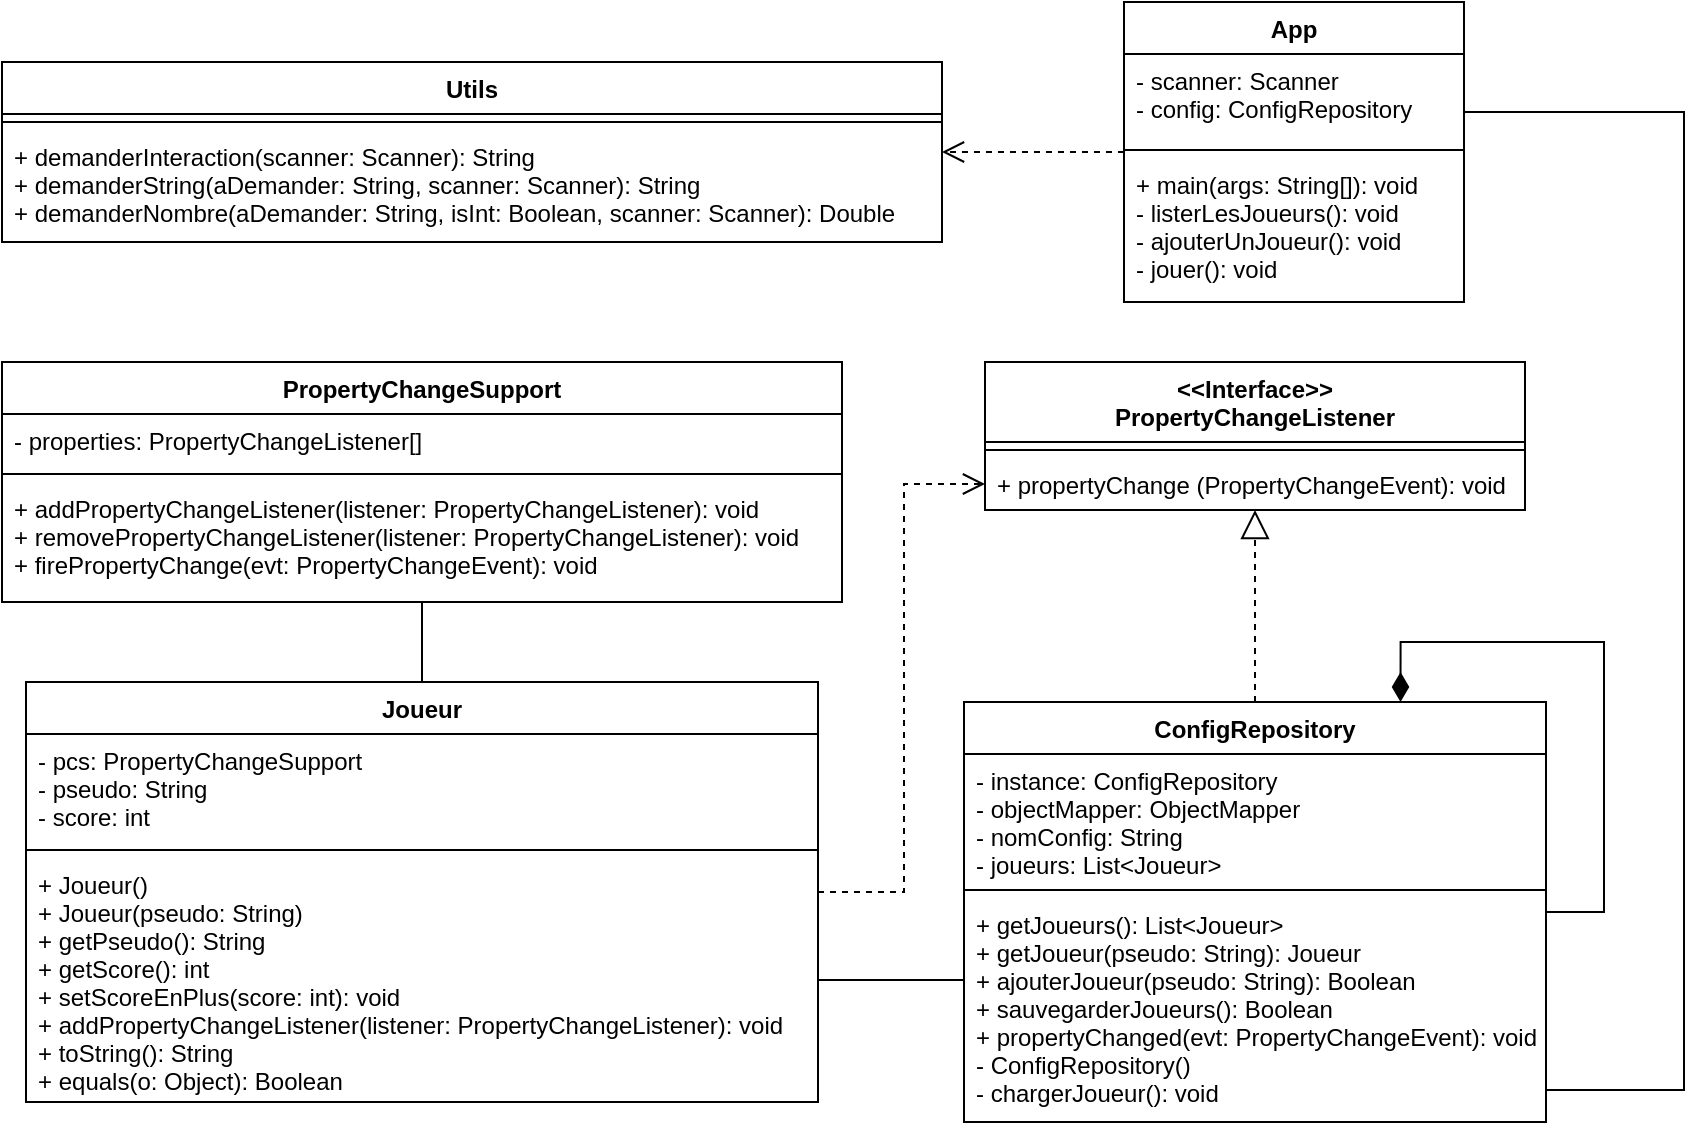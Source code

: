 <mxfile version="16.0.0" type="device"><diagram id="kV1IcOORzWvt4DhjdkHh" name="Page-1"><mxGraphModel dx="1422" dy="780" grid="1" gridSize="10" guides="1" tooltips="1" connect="1" arrows="1" fold="1" page="1" pageScale="1" pageWidth="827" pageHeight="1169" math="0" shadow="0"><root><mxCell id="0"/><mxCell id="1" parent="0"/><mxCell id="csrJGns5GdBYv0M9d-f4-1" value="&lt;&lt;Interface&gt;&gt;&#xA;PropertyChangeListener &#xA;" style="swimlane;fontStyle=1;align=center;verticalAlign=top;childLayout=stackLayout;horizontal=1;startSize=40;horizontalStack=0;resizeParent=1;resizeParentMax=0;resizeLast=0;collapsible=1;marginBottom=0;" parent="1" vertex="1"><mxGeometry x="500.5" y="190" width="270" height="74" as="geometry"/></mxCell><mxCell id="csrJGns5GdBYv0M9d-f4-3" value="" style="line;strokeWidth=1;fillColor=none;align=left;verticalAlign=middle;spacingTop=-1;spacingLeft=3;spacingRight=3;rotatable=0;labelPosition=right;points=[];portConstraint=eastwest;" parent="csrJGns5GdBYv0M9d-f4-1" vertex="1"><mxGeometry y="40" width="270" height="8" as="geometry"/></mxCell><mxCell id="csrJGns5GdBYv0M9d-f4-4" value="+ propertyChange (PropertyChangeEvent): void " style="text;strokeColor=none;fillColor=none;align=left;verticalAlign=top;spacingLeft=4;spacingRight=4;overflow=hidden;rotatable=0;points=[[0,0.5],[1,0.5]];portConstraint=eastwest;" parent="csrJGns5GdBYv0M9d-f4-1" vertex="1"><mxGeometry y="48" width="270" height="26" as="geometry"/></mxCell><mxCell id="csrJGns5GdBYv0M9d-f4-18" style="edgeStyle=orthogonalEdgeStyle;rounded=0;orthogonalLoop=1;jettySize=auto;html=1;entryX=0.5;entryY=1;entryDx=0;entryDy=0;endArrow=block;endFill=0;dashed=1;endSize=12;" parent="1" source="csrJGns5GdBYv0M9d-f4-14" target="csrJGns5GdBYv0M9d-f4-1" edge="1"><mxGeometry relative="1" as="geometry"/></mxCell><mxCell id="csrJGns5GdBYv0M9d-f4-31" style="edgeStyle=orthogonalEdgeStyle;rounded=0;orthogonalLoop=1;jettySize=auto;html=1;entryX=1;entryY=0.5;entryDx=0;entryDy=0;endArrow=none;endFill=0;endSize=12;" parent="1" source="csrJGns5GdBYv0M9d-f4-14" target="csrJGns5GdBYv0M9d-f4-22" edge="1"><mxGeometry relative="1" as="geometry"><Array as="points"><mxPoint x="470" y="499"/><mxPoint x="470" y="499"/></Array></mxGeometry></mxCell><mxCell id="csrJGns5GdBYv0M9d-f4-14" value="ConfigRepository" style="swimlane;fontStyle=1;align=center;verticalAlign=top;childLayout=stackLayout;horizontal=1;startSize=26;horizontalStack=0;resizeParent=1;resizeParentMax=0;resizeLast=0;collapsible=1;marginBottom=0;" parent="1" vertex="1"><mxGeometry x="490" y="360" width="291" height="210" as="geometry"/></mxCell><mxCell id="csrJGns5GdBYv0M9d-f4-15" value="- instance: ConfigRepository&#xA;- objectMapper: ObjectMapper&#xA;- nomConfig: String&#xA;- joueurs: List&lt;Joueur&gt;" style="text;strokeColor=none;fillColor=none;align=left;verticalAlign=top;spacingLeft=4;spacingRight=4;overflow=hidden;rotatable=0;points=[[0,0.5],[1,0.5]];portConstraint=eastwest;" parent="csrJGns5GdBYv0M9d-f4-14" vertex="1"><mxGeometry y="26" width="291" height="64" as="geometry"/></mxCell><mxCell id="csrJGns5GdBYv0M9d-f4-16" value="" style="line;strokeWidth=1;fillColor=none;align=left;verticalAlign=middle;spacingTop=-1;spacingLeft=3;spacingRight=3;rotatable=0;labelPosition=right;points=[];portConstraint=eastwest;" parent="csrJGns5GdBYv0M9d-f4-14" vertex="1"><mxGeometry y="90" width="291" height="8" as="geometry"/></mxCell><mxCell id="csrJGns5GdBYv0M9d-f4-17" value="+ getJoueurs(): List&lt;Joueur&gt;&#xA;+ getJoueur(pseudo: String): Joueur&#xA;+ ajouterJoueur(pseudo: String): Boolean&#xA;+ sauvegarderJoueurs(): Boolean&#xA;+ propertyChanged(evt: PropertyChangeEvent): void&#xA;- ConfigRepository()&#xA;- chargerJoueur(): void" style="text;strokeColor=none;fillColor=none;align=left;verticalAlign=top;spacingLeft=4;spacingRight=4;overflow=hidden;rotatable=0;points=[[0,0.5],[1,0.5]];portConstraint=eastwest;" parent="csrJGns5GdBYv0M9d-f4-14" vertex="1"><mxGeometry y="98" width="291" height="112" as="geometry"/></mxCell><mxCell id="csrJGns5GdBYv0M9d-f4-28" style="edgeStyle=orthogonalEdgeStyle;rounded=0;orthogonalLoop=1;jettySize=auto;html=1;entryX=0.5;entryY=1;entryDx=0;entryDy=0;endArrow=none;endFill=0;" parent="1" source="csrJGns5GdBYv0M9d-f4-19" target="csrJGns5GdBYv0M9d-f4-23" edge="1"><mxGeometry relative="1" as="geometry"/></mxCell><mxCell id="csrJGns5GdBYv0M9d-f4-19" value="Joueur" style="swimlane;fontStyle=1;align=center;verticalAlign=top;childLayout=stackLayout;horizontal=1;startSize=26;horizontalStack=0;resizeParent=1;resizeParentMax=0;resizeLast=0;collapsible=1;marginBottom=0;" parent="1" vertex="1"><mxGeometry x="21" y="350" width="396" height="210" as="geometry"/></mxCell><mxCell id="csrJGns5GdBYv0M9d-f4-20" value="- pcs: PropertyChangeSupport&#xA;- pseudo: String&#xA;- score: int" style="text;strokeColor=none;fillColor=none;align=left;verticalAlign=top;spacingLeft=4;spacingRight=4;overflow=hidden;rotatable=0;points=[[0,0.5],[1,0.5]];portConstraint=eastwest;" parent="csrJGns5GdBYv0M9d-f4-19" vertex="1"><mxGeometry y="26" width="396" height="54" as="geometry"/></mxCell><mxCell id="csrJGns5GdBYv0M9d-f4-21" value="" style="line;strokeWidth=1;fillColor=none;align=left;verticalAlign=middle;spacingTop=-1;spacingLeft=3;spacingRight=3;rotatable=0;labelPosition=right;points=[];portConstraint=eastwest;" parent="csrJGns5GdBYv0M9d-f4-19" vertex="1"><mxGeometry y="80" width="396" height="8" as="geometry"/></mxCell><mxCell id="csrJGns5GdBYv0M9d-f4-22" value="+ Joueur()&#xA;+ Joueur(pseudo: String)&#xA;+ getPseudo(): String&#xA;+ getScore(): int&#xA;+ setScoreEnPlus(score: int): void&#xA;+ addPropertyChangeListener(listener: PropertyChangeListener): void&#xA;+ toString(): String&#xA;+ equals(o: Object): Boolean" style="text;strokeColor=none;fillColor=none;align=left;verticalAlign=top;spacingLeft=4;spacingRight=4;overflow=hidden;rotatable=0;points=[[0,0.5],[1,0.5]];portConstraint=eastwest;" parent="csrJGns5GdBYv0M9d-f4-19" vertex="1"><mxGeometry y="88" width="396" height="122" as="geometry"/></mxCell><mxCell id="csrJGns5GdBYv0M9d-f4-23" value="PropertyChangeSupport" style="swimlane;fontStyle=1;align=center;verticalAlign=top;childLayout=stackLayout;horizontal=1;startSize=26;horizontalStack=0;resizeParent=1;resizeParentMax=0;resizeLast=0;collapsible=1;marginBottom=0;" parent="1" vertex="1"><mxGeometry x="9" y="190" width="420" height="120" as="geometry"/></mxCell><mxCell id="csrJGns5GdBYv0M9d-f4-24" value="- properties: PropertyChangeListener[]" style="text;strokeColor=none;fillColor=none;align=left;verticalAlign=top;spacingLeft=4;spacingRight=4;overflow=hidden;rotatable=0;points=[[0,0.5],[1,0.5]];portConstraint=eastwest;" parent="csrJGns5GdBYv0M9d-f4-23" vertex="1"><mxGeometry y="26" width="420" height="26" as="geometry"/></mxCell><mxCell id="csrJGns5GdBYv0M9d-f4-25" value="" style="line;strokeWidth=1;fillColor=none;align=left;verticalAlign=middle;spacingTop=-1;spacingLeft=3;spacingRight=3;rotatable=0;labelPosition=right;points=[];portConstraint=eastwest;" parent="csrJGns5GdBYv0M9d-f4-23" vertex="1"><mxGeometry y="52" width="420" height="8" as="geometry"/></mxCell><mxCell id="csrJGns5GdBYv0M9d-f4-26" value="+ addPropertyChangeListener(listener: PropertyChangeListener): void&#xA;+ removePropertyChangeListener(listener: PropertyChangeListener): void&#xA;+ firePropertyChange(evt: PropertyChangeEvent): void" style="text;strokeColor=none;fillColor=none;align=left;verticalAlign=top;spacingLeft=4;spacingRight=4;overflow=hidden;rotatable=0;points=[[0,0.5],[1,0.5]];portConstraint=eastwest;" parent="csrJGns5GdBYv0M9d-f4-23" vertex="1"><mxGeometry y="60" width="420" height="60" as="geometry"/></mxCell><mxCell id="csrJGns5GdBYv0M9d-f4-29" style="edgeStyle=orthogonalEdgeStyle;rounded=0;orthogonalLoop=1;jettySize=auto;html=1;entryX=0;entryY=0.5;entryDx=0;entryDy=0;endArrow=open;endFill=0;exitX=1;exitY=0.5;exitDx=0;exitDy=0;endSize=9;dashed=1;" parent="1" source="csrJGns5GdBYv0M9d-f4-19" target="csrJGns5GdBYv0M9d-f4-4" edge="1"><mxGeometry relative="1" as="geometry"><Array as="points"><mxPoint x="460" y="455"/><mxPoint x="460" y="251"/></Array></mxGeometry></mxCell><mxCell id="csrJGns5GdBYv0M9d-f4-30" style="edgeStyle=orthogonalEdgeStyle;rounded=0;orthogonalLoop=1;jettySize=auto;html=1;entryX=0.75;entryY=0;entryDx=0;entryDy=0;endArrow=diamondThin;endFill=1;endSize=12;" parent="1" source="csrJGns5GdBYv0M9d-f4-14" target="csrJGns5GdBYv0M9d-f4-14" edge="1"><mxGeometry relative="1" as="geometry"><Array as="points"><mxPoint x="810" y="465"/><mxPoint x="810" y="330"/><mxPoint x="708" y="330"/></Array></mxGeometry></mxCell><mxCell id="ojqlj1pnz09XvsehTZn_-5" style="edgeStyle=orthogonalEdgeStyle;rounded=0;orthogonalLoop=1;jettySize=auto;html=1;entryX=1;entryY=0.5;entryDx=0;entryDy=0;endArrow=none;endFill=0;" edge="1" parent="1" source="ojqlj1pnz09XvsehTZn_-1" target="csrJGns5GdBYv0M9d-f4-17"><mxGeometry relative="1" as="geometry"><Array as="points"><mxPoint x="850" y="65"/><mxPoint x="850" y="554"/></Array></mxGeometry></mxCell><mxCell id="ojqlj1pnz09XvsehTZn_-10" style="edgeStyle=orthogonalEdgeStyle;rounded=0;orthogonalLoop=1;jettySize=auto;html=1;entryX=1;entryY=0.5;entryDx=0;entryDy=0;endArrow=open;endFill=0;endSize=9;dashed=1;" edge="1" parent="1" source="ojqlj1pnz09XvsehTZn_-1" target="ojqlj1pnz09XvsehTZn_-6"><mxGeometry relative="1" as="geometry"/></mxCell><mxCell id="ojqlj1pnz09XvsehTZn_-1" value="App" style="swimlane;fontStyle=1;align=center;verticalAlign=top;childLayout=stackLayout;horizontal=1;startSize=26;horizontalStack=0;resizeParent=1;resizeParentMax=0;resizeLast=0;collapsible=1;marginBottom=0;" vertex="1" parent="1"><mxGeometry x="570" y="10" width="170" height="150" as="geometry"/></mxCell><mxCell id="ojqlj1pnz09XvsehTZn_-2" value="- scanner: Scanner&#xA;- config: ConfigRepository" style="text;strokeColor=none;fillColor=none;align=left;verticalAlign=top;spacingLeft=4;spacingRight=4;overflow=hidden;rotatable=0;points=[[0,0.5],[1,0.5]];portConstraint=eastwest;" vertex="1" parent="ojqlj1pnz09XvsehTZn_-1"><mxGeometry y="26" width="170" height="44" as="geometry"/></mxCell><mxCell id="ojqlj1pnz09XvsehTZn_-3" value="" style="line;strokeWidth=1;fillColor=none;align=left;verticalAlign=middle;spacingTop=-1;spacingLeft=3;spacingRight=3;rotatable=0;labelPosition=right;points=[];portConstraint=eastwest;" vertex="1" parent="ojqlj1pnz09XvsehTZn_-1"><mxGeometry y="70" width="170" height="8" as="geometry"/></mxCell><mxCell id="ojqlj1pnz09XvsehTZn_-4" value="+ main(args: String[]): void&#xA;- listerLesJoueurs(): void&#xA;- ajouterUnJoueur(): void&#xA;- jouer(): void" style="text;strokeColor=none;fillColor=none;align=left;verticalAlign=top;spacingLeft=4;spacingRight=4;overflow=hidden;rotatable=0;points=[[0,0.5],[1,0.5]];portConstraint=eastwest;" vertex="1" parent="ojqlj1pnz09XvsehTZn_-1"><mxGeometry y="78" width="170" height="72" as="geometry"/></mxCell><mxCell id="ojqlj1pnz09XvsehTZn_-6" value="Utils" style="swimlane;fontStyle=1;align=center;verticalAlign=top;childLayout=stackLayout;horizontal=1;startSize=26;horizontalStack=0;resizeParent=1;resizeParentMax=0;resizeLast=0;collapsible=1;marginBottom=0;" vertex="1" parent="1"><mxGeometry x="9" y="40" width="470" height="90" as="geometry"/></mxCell><mxCell id="ojqlj1pnz09XvsehTZn_-8" value="" style="line;strokeWidth=1;fillColor=none;align=left;verticalAlign=middle;spacingTop=-1;spacingLeft=3;spacingRight=3;rotatable=0;labelPosition=right;points=[];portConstraint=eastwest;" vertex="1" parent="ojqlj1pnz09XvsehTZn_-6"><mxGeometry y="26" width="470" height="8" as="geometry"/></mxCell><mxCell id="ojqlj1pnz09XvsehTZn_-9" value="+ demanderInteraction(scanner: Scanner): String&#xA;+ demanderString(aDemander: String, scanner: Scanner): String&#xA;+ demanderNombre(aDemander: String, isInt: Boolean, scanner: Scanner): Double" style="text;strokeColor=none;fillColor=none;align=left;verticalAlign=top;spacingLeft=4;spacingRight=4;overflow=hidden;rotatable=0;points=[[0,0.5],[1,0.5]];portConstraint=eastwest;" vertex="1" parent="ojqlj1pnz09XvsehTZn_-6"><mxGeometry y="34" width="470" height="56" as="geometry"/></mxCell></root></mxGraphModel></diagram></mxfile>
